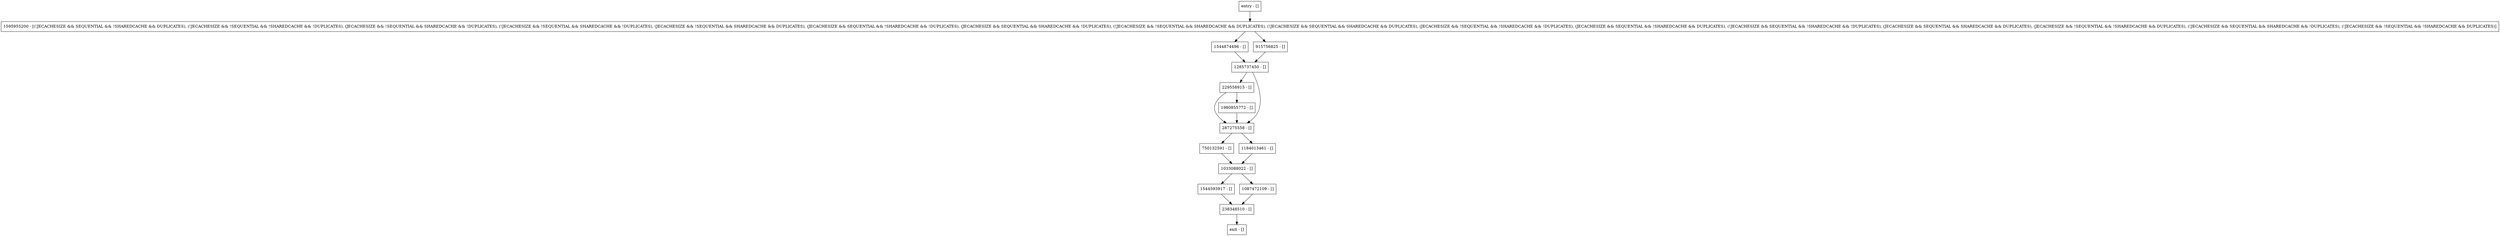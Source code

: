 digraph prepareForUpdate {
node [shape=record];
238348510 [label="238348510 - []"];
1544874496 [label="1544874496 - []"];
1285737450 [label="1285737450 - []"];
1033088022 [label="1033088022 - []"];
229558915 [label="229558915 - []"];
750132591 [label="750132591 - []"];
entry [label="entry - []"];
exit [label="exit - []"];
287275558 [label="287275558 - []"];
1980855772 [label="1980855772 - []"];
1544593917 [label="1544593917 - []"];
1595955200 [label="1595955200 - [(!JECACHESIZE && SEQUENTIAL && !SHAREDCACHE && DUPLICATES), (!JECACHESIZE && !SEQUENTIAL && !SHAREDCACHE && !DUPLICATES), (JECACHESIZE && !SEQUENTIAL && SHAREDCACHE && !DUPLICATES), (!JECACHESIZE && !SEQUENTIAL && SHAREDCACHE && !DUPLICATES), (JECACHESIZE && !SEQUENTIAL && SHAREDCACHE && DUPLICATES), (JECACHESIZE && SEQUENTIAL && !SHAREDCACHE && !DUPLICATES), (JECACHESIZE && SEQUENTIAL && SHAREDCACHE && !DUPLICATES), (!JECACHESIZE && !SEQUENTIAL && SHAREDCACHE && DUPLICATES), (!JECACHESIZE && SEQUENTIAL && SHAREDCACHE && DUPLICATES), (JECACHESIZE && !SEQUENTIAL && !SHAREDCACHE && !DUPLICATES), (JECACHESIZE && SEQUENTIAL && !SHAREDCACHE && DUPLICATES), (!JECACHESIZE && SEQUENTIAL && !SHAREDCACHE && !DUPLICATES), (JECACHESIZE && SEQUENTIAL && SHAREDCACHE && DUPLICATES), (JECACHESIZE && !SEQUENTIAL && !SHAREDCACHE && DUPLICATES), (!JECACHESIZE && SEQUENTIAL && SHAREDCACHE && !DUPLICATES), (!JECACHESIZE && !SEQUENTIAL && !SHAREDCACHE && DUPLICATES)]"];
1184013461 [label="1184013461 - []"];
915756825 [label="915756825 - []"];
1087472109 [label="1087472109 - []"];
entry;
exit;
238348510 -> exit;
1544874496 -> 1285737450;
1285737450 -> 287275558;
1285737450 -> 229558915;
1033088022 -> 1544593917;
1033088022 -> 1087472109;
229558915 -> 287275558;
229558915 -> 1980855772;
750132591 -> 1033088022;
entry -> 1595955200;
287275558 -> 1184013461;
287275558 -> 750132591;
1980855772 -> 287275558;
1544593917 -> 238348510;
1595955200 -> 1544874496;
1595955200 -> 915756825;
1184013461 -> 1033088022;
915756825 -> 1285737450;
1087472109 -> 238348510;
}

